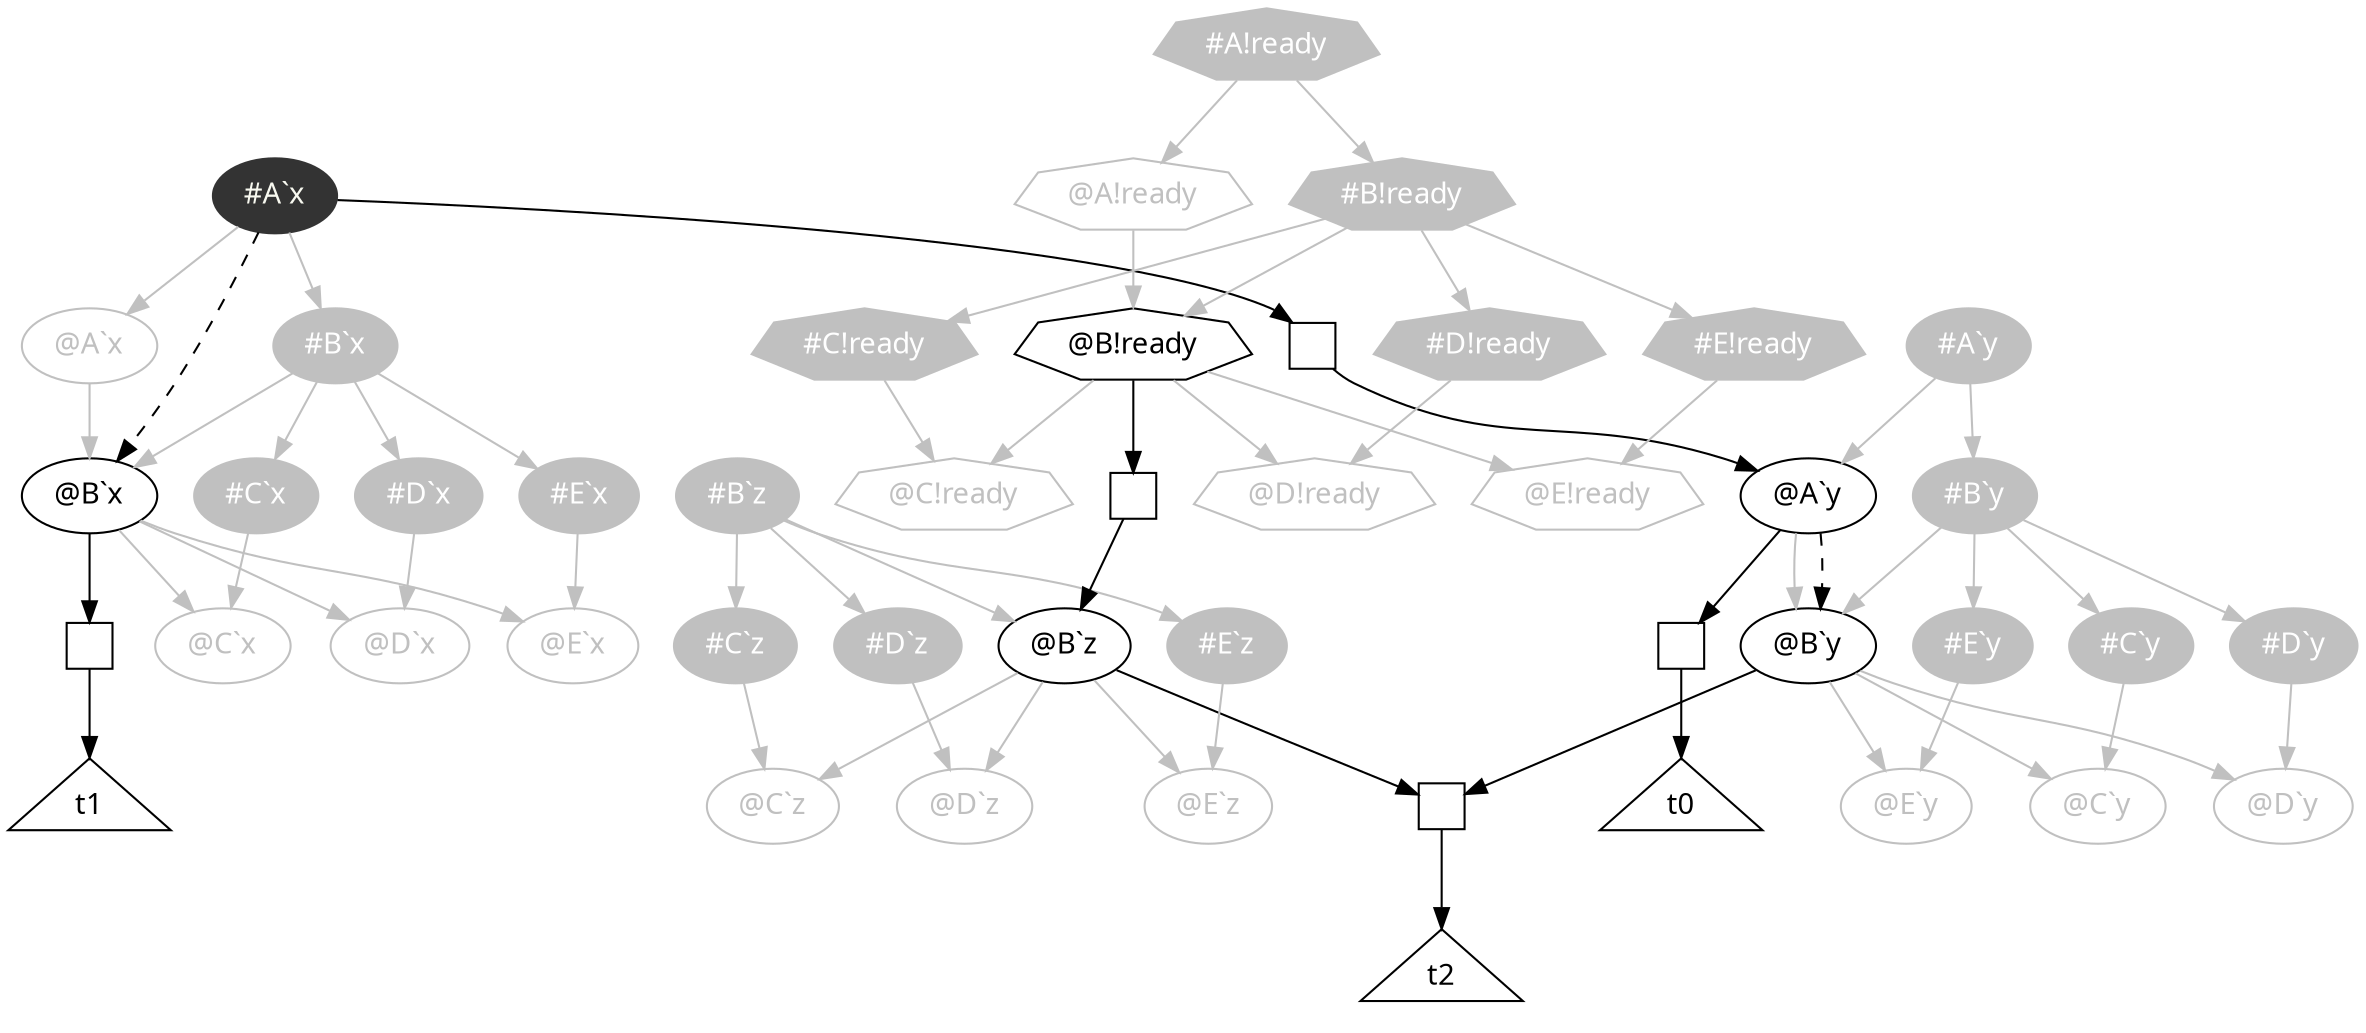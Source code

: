 digraph bender {
  node [fontname="Avenir Next"];
  edge [fontname="Avenir Next"];

  v0 [label="#A`x", style=filled, color="#333333", fontcolor="#f8f9f0"];
  v1 [label="@A`x", color="#c0c0c0", fontcolor="#c0c0c0"];
  v0 -> v1 [color="#c0c0c0"];
  v0 -> v5 [style="dashed"];
  v2 [label="#A`y", style=filled, color="#c0c0c0", fontcolor=white];
  v3 [label="@A`y"];
  v2 -> v3 [color="#c0c0c0"];
  w0 [label="", shape=square, fixedsize=true, width=0.3]
  w1 [label="", shape=square, fixedsize=true, width=0.3]
  t0 [shape=triangle];
  v0 -> w0;
  w0 -> v3;
  v3 -> w1;
  w1 -> t0;
  e1000 [label="#A!ready", shape=septagon, color="#c0c0c0", fontcolor=white, style=filled];
  e1001 [label="@A!ready", shape=septagon, color="#c0c0c0", fontcolor="#c0c0c0"];
  e1000 -> e1001 [color="#c0c0c0"];

  v4 [label="#B`x", style=filled, color="#c0c0c0", fontcolor=white];
  v5 [label="@B`x"];
  v0 -> v4 [color="#c0c0c0"];
  v4 -> v5 [color="#c0c0c0"];
  v1 -> v5 [color="#c0c0c0"];
  v6 [label="#B`y", style=filled, color="#c0c0c0", fontcolor=white];
  v7 [label="@B`y"];
  v2 -> v6 [color="#c0c0c0"];
  v6 -> v7 [color="#c0c0c0"];
  v3 -> v7 [color="#c0c0c0"];
  v3 -> v7 [style=dashed];
  v8 [label="#B`z", style=filled, color="#c0c0c0", fontcolor=white];
  v9 [label="@B`z"];
  v8 -> v9 [color="#c0c0c0"];
  w2 [label="", shape=square, fixedsize=true, width=0.3]
  w3 [label="", shape=square, fixedsize=true, width=0.3]
  t1 [shape=triangle];
  t2 [shape=triangle];
  v5 -> w2;
  w2 -> t1;
  v7 -> w3;
  v9 -> w3;
  w3 -> t2;
  e0 [label="#B!ready", shape=septagon, color="#c0c0c0", fontcolor=white, style=filled];
  e1 [label="@B!ready", shape=septagon];
  e0 -> e1 [color="#c0c0c0"];
  e1000 -> e0 [color="#c0c0c0"];
  e1001 -> e1 [color="#c0c0c0"];
  w4 [label="", shape=square, fixedsize=true, width=0.3]
  e1 -> w4;
  w4 -> v9;

  v10 [label="#C`x", style=filled, color="#c0c0c0", fontcolor=white];
  v11 [label="@C`x", color="#c0c0c0", fontcolor="#c0c0c0"];
  v10 -> v11 [color="#c0c0c0"];
  v4 -> v10 [color="#c0c0c0"];
  v5 -> v11 [color="#c0c0c0"];
  v12 [label="#C`y", style=filled, color="#c0c0c0", fontcolor=white];
  v13 [label="@C`y", color="#c0c0c0", fontcolor="#c0c0c0"];
  v12 -> v13 [color="#c0c0c0"];
  v6 -> v12 [color="#c0c0c0"];
  v7 -> v13 [color="#c0c0c0"];
  v14 [label="#C`z", style=filled, color="#c0c0c0", fontcolor=white];
  v15 [label="@C`z", color="#c0c0c0", fontcolor="#c0c0c0"];
  v14 -> v15 [color="#c0c0c0"];
  v8 -> v14 [color="#c0c0c0"];
  v9 -> v15 [color="#c0c0c0"];
  e2 [label="#C!ready", shape=septagon, color="#c0c0c0", fontcolor=white, style=filled];
  e3 [label="@C!ready", shape=septagon, color="#c0c0c0", fontcolor="#c0c0c0"];
  e0 -> e2 [color="#c0c0c0"];
  e1 -> e3 [color="#c0c0c0"];
  e2 -> e3 [color="#c0c0c0"];

  v110 [label="#D`x", style=filled, color="#c0c0c0", fontcolor=white];
  v111 [label="@D`x", color="#c0c0c0", fontcolor="#c0c0c0"];
  v110 -> v111 [color="#c0c0c0"];
  v4 -> v110 [color="#c0c0c0"];
  v5 -> v111 [color="#c0c0c0"];
  v112 [label="#D`y", style=filled, color="#c0c0c0", fontcolor=white];
  v113 [label="@D`y", color="#c0c0c0", fontcolor="#c0c0c0"];
  v112 -> v113 [color="#c0c0c0"];
  v6 -> v112 [color="#c0c0c0"];
  v7 -> v113 [color="#c0c0c0"];
  v114 [label="#D`z", style=filled, color="#c0c0c0", fontcolor=white];
  v115 [label="@D`z", color="#c0c0c0", fontcolor="#c0c0c0"];
  v114 -> v115 [color="#c0c0c0"];
  v8 -> v114 [color="#c0c0c0"];
  v9 -> v115 [color="#c0c0c0"];
  e12 [label="#D!ready", shape=septagon, color="#c0c0c0", fontcolor=white, style=filled];
  e13 [label="@D!ready", shape=septagon, color="#c0c0c0", fontcolor="#c0c0c0"];
  e0 -> e12 [color="#c0c0c0"];
  e1 -> e13 [color="#c0c0c0"];
  e12 -> e13 [color="#c0c0c0"];

  v210 [label="#E`x", style=filled, color="#c0c0c0", fontcolor=white];
  v211 [label="@E`x", color="#c0c0c0", fontcolor="#c0c0c0"];
  v210 -> v211 [color="#c0c0c0"];
  v4 -> v210 [color="#c0c0c0"];
  v5 -> v211 [color="#c0c0c0"];
  v212 [label="#E`y", style=filled, color="#c0c0c0", fontcolor=white];
  v213 [label="@E`y", color="#c0c0c0", fontcolor="#c0c0c0"];
  v212 -> v213 [color="#c0c0c0"];
  v6 -> v212 [color="#c0c0c0"];
  v7 -> v213 [color="#c0c0c0"];
  v214 [label="#E`z", style=filled, color="#c0c0c0", fontcolor=white];
  v215 [label="@E`z", color="#c0c0c0", fontcolor="#c0c0c0"];
  v214 -> v215 [color="#c0c0c0"];
  v8 -> v214 [color="#c0c0c0"];
  v9 -> v215 [color="#c0c0c0"];
  e22 [label="#E!ready", shape=septagon, color="#c0c0c0", fontcolor=white, style=filled];
  e23 [label="@E!ready", shape=septagon, color="#c0c0c0", fontcolor="#c0c0c0"];
  e0 -> e22 [color="#c0c0c0"];
  e1 -> e23 [color="#c0c0c0"];
  e22 -> e23 [color="#c0c0c0"];

}
